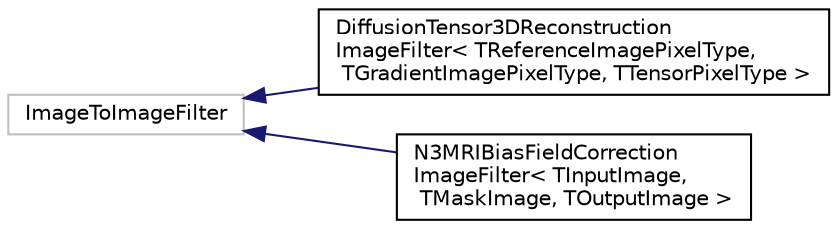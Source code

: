 digraph "Graphical Class Hierarchy"
{
 // LATEX_PDF_SIZE
  edge [fontname="Helvetica",fontsize="10",labelfontname="Helvetica",labelfontsize="10"];
  node [fontname="Helvetica",fontsize="10",shape=record];
  rankdir="LR";
  Node14 [label="ImageToImageFilter",height=0.2,width=0.4,color="grey75", fillcolor="white", style="filled",tooltip=" "];
  Node14 -> Node0 [dir="back",color="midnightblue",fontsize="10",style="solid",fontname="Helvetica"];
  Node0 [label="DiffusionTensor3DReconstruction\lImageFilter\< TReferenceImagePixelType,\l TGradientImagePixelType, TTensorPixelType \>",height=0.2,width=0.4,color="black", fillcolor="white", style="filled",URL="$classitk_1_1DiffusionTensor3DReconstructionImageFilter.html",tooltip="This class takes as input one or more reference image (acquired in the absence of diffusion sensitizi..."];
  Node14 -> Node16 [dir="back",color="midnightblue",fontsize="10",style="solid",fontname="Helvetica"];
  Node16 [label="N3MRIBiasFieldCorrection\lImageFilter\< TInputImage,\l TMaskImage, TOutputImage \>",height=0.2,width=0.4,color="black", fillcolor="white", style="filled",URL="$classitk_1_1N3MRIBiasFieldCorrectionImageFilter.html",tooltip="Class definition for N3MRIBiasFieldCorrectionImageFilter."];
}
